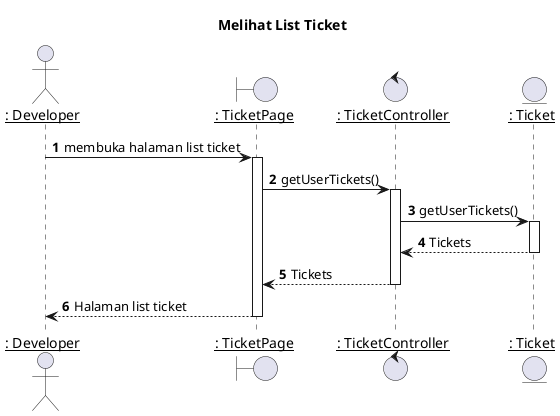 @startuml Melihat List Ticket

title "Melihat List Ticket"

actor DEV as "__: Developer__"
boundary TicketPage as "__: TicketPage__"
control TicketController as "__: TicketController__"
entity Ticket as "__: Ticket__"

autonumber 1
DEV -> TicketPage: membuka halaman list ticket
activate TicketPage

TicketPage -> TicketController: getUserTickets()
activate TicketController

TicketController -> Ticket: getUserTickets()
activate Ticket

Ticket --> TicketController : Tickets
deactivate Ticket

TicketController --> TicketPage : Tickets
deactivate TicketController

TicketPage --> DEV : Halaman list ticket
deactivate TicketPage


@enduml
